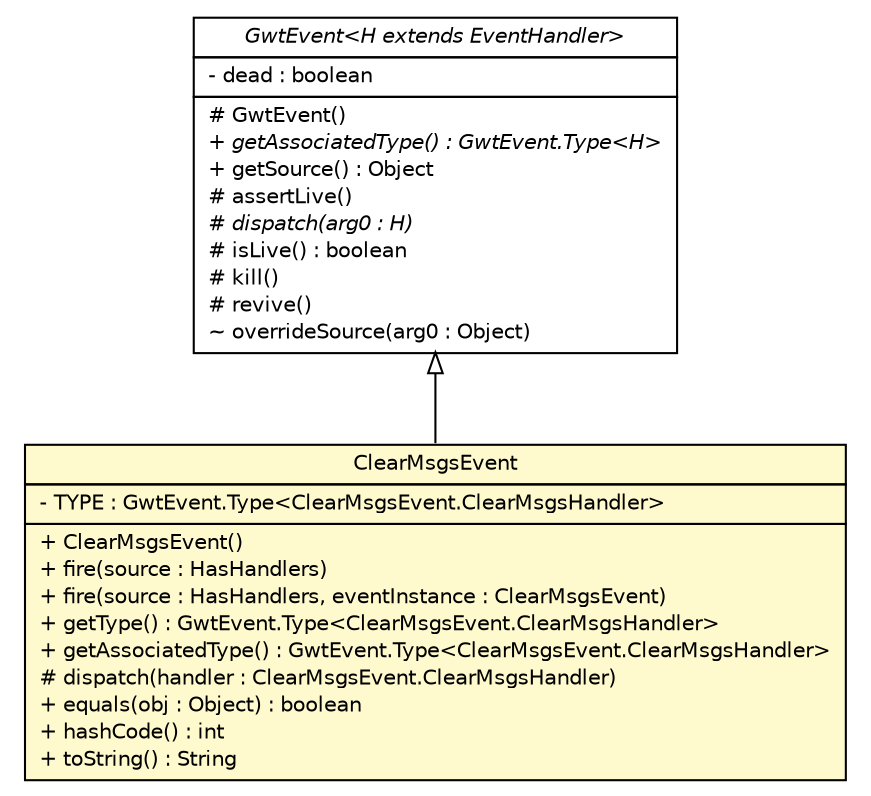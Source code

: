 #!/usr/local/bin/dot
#
# Class diagram 
# Generated by UMLGraph version 5.1 (http://www.umlgraph.org/)
#

digraph G {
	edge [fontname="Helvetica",fontsize=10,labelfontname="Helvetica",labelfontsize=10];
	node [fontname="Helvetica",fontsize=10,shape=plaintext];
	nodesep=0.25;
	ranksep=0.5;
	// br.net.meditec.client.events.ClearMsgsEvent
	c2553 [label=<<table title="br.net.meditec.client.events.ClearMsgsEvent" border="0" cellborder="1" cellspacing="0" cellpadding="2" port="p" bgcolor="lemonChiffon" href="./ClearMsgsEvent.html">
		<tr><td><table border="0" cellspacing="0" cellpadding="1">
<tr><td align="center" balign="center"> ClearMsgsEvent </td></tr>
		</table></td></tr>
		<tr><td><table border="0" cellspacing="0" cellpadding="1">
<tr><td align="left" balign="left"> - TYPE : GwtEvent.Type&lt;ClearMsgsEvent.ClearMsgsHandler&gt; </td></tr>
		</table></td></tr>
		<tr><td><table border="0" cellspacing="0" cellpadding="1">
<tr><td align="left" balign="left"> + ClearMsgsEvent() </td></tr>
<tr><td align="left" balign="left"> + fire(source : HasHandlers) </td></tr>
<tr><td align="left" balign="left"> + fire(source : HasHandlers, eventInstance : ClearMsgsEvent) </td></tr>
<tr><td align="left" balign="left"> + getType() : GwtEvent.Type&lt;ClearMsgsEvent.ClearMsgsHandler&gt; </td></tr>
<tr><td align="left" balign="left"> + getAssociatedType() : GwtEvent.Type&lt;ClearMsgsEvent.ClearMsgsHandler&gt; </td></tr>
<tr><td align="left" balign="left"> # dispatch(handler : ClearMsgsEvent.ClearMsgsHandler) </td></tr>
<tr><td align="left" balign="left"> + equals(obj : Object) : boolean </td></tr>
<tr><td align="left" balign="left"> + hashCode() : int </td></tr>
<tr><td align="left" balign="left"> + toString() : String </td></tr>
		</table></td></tr>
		</table>>, fontname="Helvetica", fontcolor="black", fontsize=10.0];
	//br.net.meditec.client.events.ClearMsgsEvent extends com.google.gwt.event.shared.GwtEvent<br.net.meditec.client.events.ClearMsgsEvent.ClearMsgsHandler>
	c2614:p -> c2553:p [dir=back,arrowtail=empty];
	// com.google.gwt.event.shared.GwtEvent<H extends com.google.gwt.event.shared.EventHandler>
	c2614 [label=<<table title="com.google.gwt.event.shared.GwtEvent" border="0" cellborder="1" cellspacing="0" cellpadding="2" port="p" href="http://java.sun.com/j2se/1.4.2/docs/api/com/google/gwt/event/shared/GwtEvent.html">
		<tr><td><table border="0" cellspacing="0" cellpadding="1">
<tr><td align="center" balign="center"><font face="Helvetica-Oblique"> GwtEvent&lt;H extends EventHandler&gt; </font></td></tr>
		</table></td></tr>
		<tr><td><table border="0" cellspacing="0" cellpadding="1">
<tr><td align="left" balign="left"> - dead : boolean </td></tr>
		</table></td></tr>
		<tr><td><table border="0" cellspacing="0" cellpadding="1">
<tr><td align="left" balign="left"> # GwtEvent() </td></tr>
<tr><td align="left" balign="left"><font face="Helvetica-Oblique" point-size="10.0"> + getAssociatedType() : GwtEvent.Type&lt;H&gt; </font></td></tr>
<tr><td align="left" balign="left"> + getSource() : Object </td></tr>
<tr><td align="left" balign="left"> # assertLive() </td></tr>
<tr><td align="left" balign="left"><font face="Helvetica-Oblique" point-size="10.0"> # dispatch(arg0 : H) </font></td></tr>
<tr><td align="left" balign="left"> # isLive() : boolean </td></tr>
<tr><td align="left" balign="left"> # kill() </td></tr>
<tr><td align="left" balign="left"> # revive() </td></tr>
<tr><td align="left" balign="left"> ~ overrideSource(arg0 : Object) </td></tr>
		</table></td></tr>
		</table>>, fontname="Helvetica", fontcolor="black", fontsize=10.0];
}

